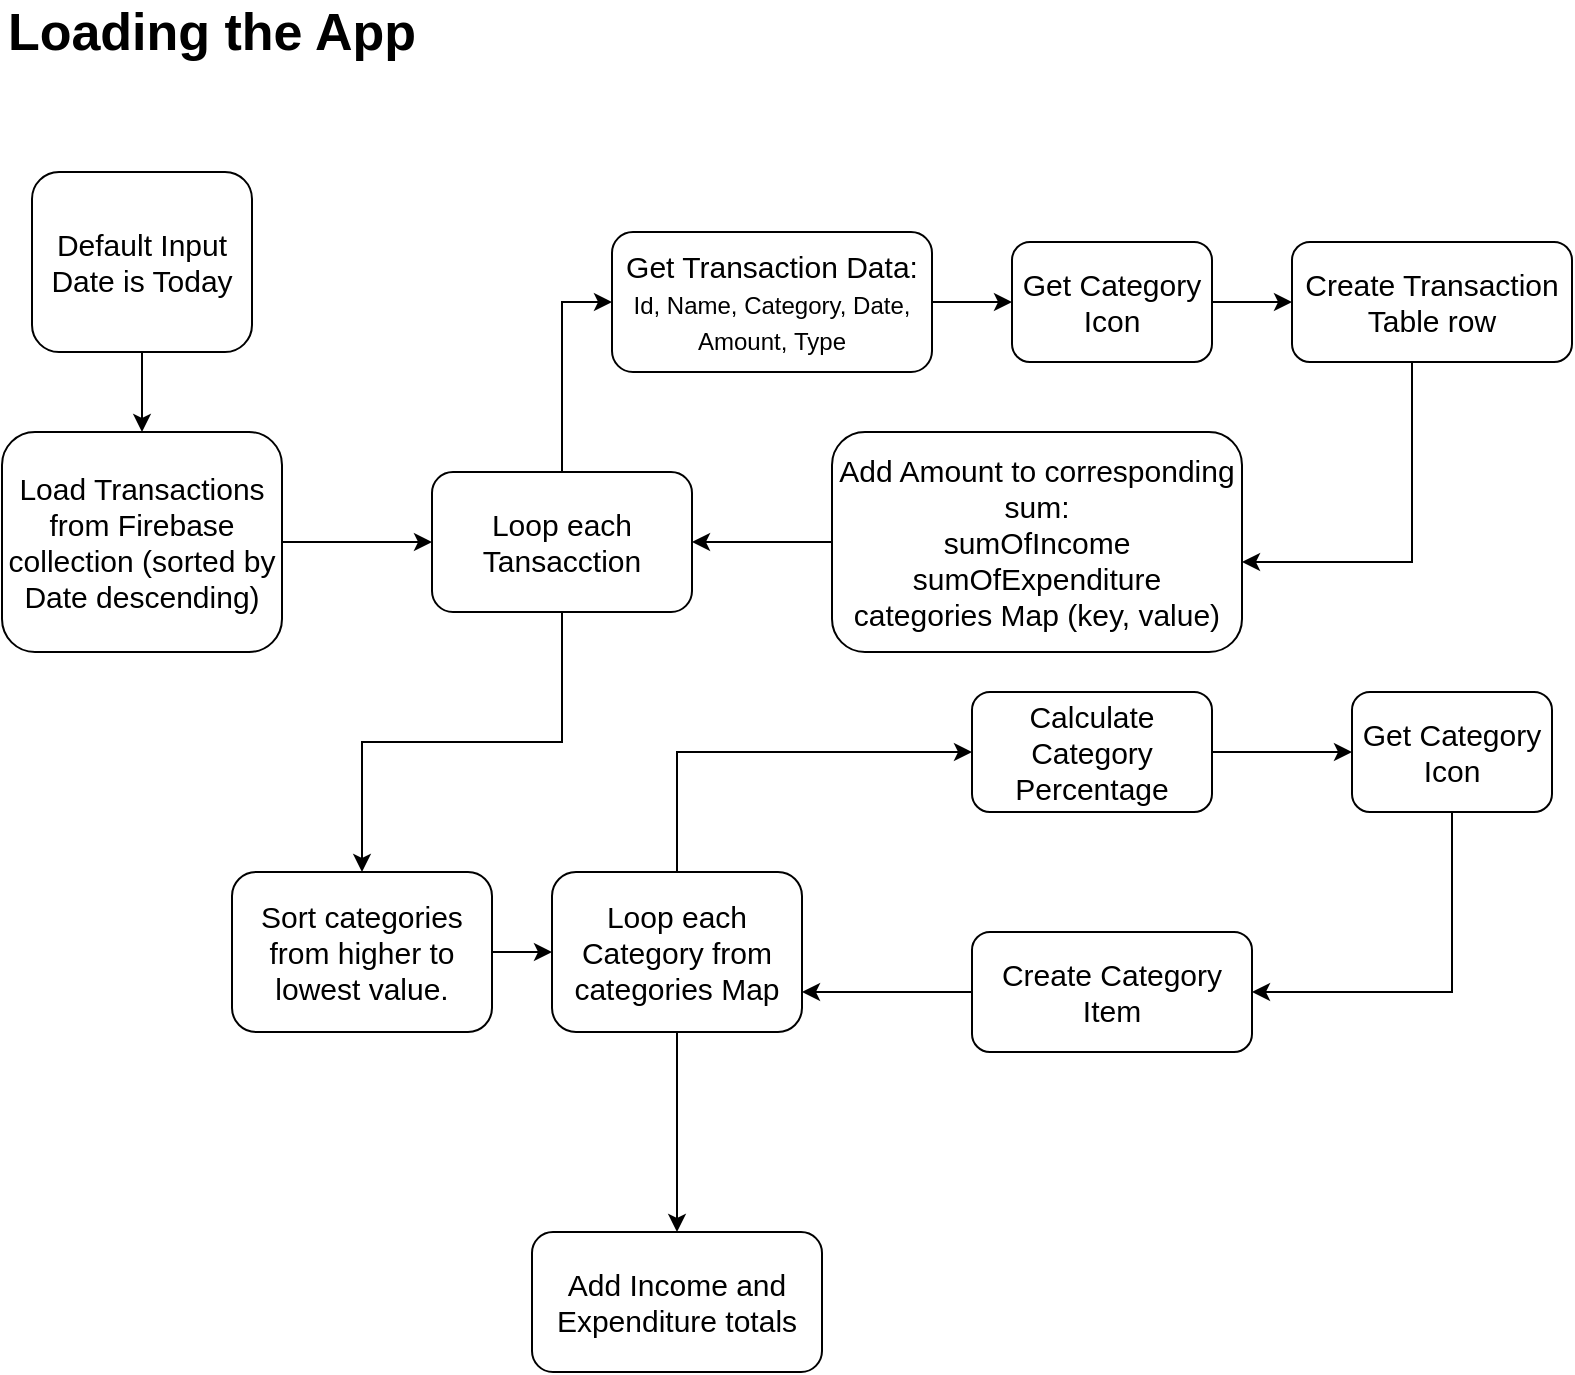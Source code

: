 <mxfile version="14.2.9" type="github"><diagram id="49yf4LfgyrDuGLiYq-_j" name="Page-1"><mxGraphModel dx="1115" dy="758" grid="1" gridSize="10" guides="1" tooltips="1" connect="1" arrows="1" fold="1" page="1" pageScale="1" pageWidth="850" pageHeight="1100" math="0" shadow="0"><root><mxCell id="0"/><mxCell id="1" parent="0"/><mxCell id="9rWFZDdhuwPR63g3nfF2-1" value="Loading the App" style="text;html=1;strokeColor=none;fillColor=none;align=center;verticalAlign=middle;whiteSpace=wrap;rounded=0;fontSize=26;fontStyle=1" vertex="1" parent="1"><mxGeometry x="40" y="40" width="210" height="20" as="geometry"/></mxCell><mxCell id="9rWFZDdhuwPR63g3nfF2-6" value="" style="edgeStyle=orthogonalEdgeStyle;rounded=0;orthogonalLoop=1;jettySize=auto;html=1;fontSize=15;" edge="1" parent="1" source="9rWFZDdhuwPR63g3nfF2-2" target="9rWFZDdhuwPR63g3nfF2-4"><mxGeometry relative="1" as="geometry"/></mxCell><mxCell id="9rWFZDdhuwPR63g3nfF2-2" value="Load Transactions from Firebase collection (sorted by Date descending)" style="rounded=1;whiteSpace=wrap;html=1;fontSize=15;" vertex="1" parent="1"><mxGeometry x="40" y="250" width="140" height="110" as="geometry"/></mxCell><mxCell id="9rWFZDdhuwPR63g3nfF2-7" style="edgeStyle=orthogonalEdgeStyle;rounded=0;orthogonalLoop=1;jettySize=auto;html=1;exitX=0.5;exitY=0;exitDx=0;exitDy=0;entryX=0;entryY=0.5;entryDx=0;entryDy=0;fontSize=15;" edge="1" parent="1" source="9rWFZDdhuwPR63g3nfF2-4" target="9rWFZDdhuwPR63g3nfF2-5"><mxGeometry relative="1" as="geometry"/></mxCell><mxCell id="9rWFZDdhuwPR63g3nfF2-22" value="" style="edgeStyle=orthogonalEdgeStyle;rounded=0;orthogonalLoop=1;jettySize=auto;html=1;fontSize=15;" edge="1" parent="1" source="9rWFZDdhuwPR63g3nfF2-4" target="9rWFZDdhuwPR63g3nfF2-19"><mxGeometry relative="1" as="geometry"/></mxCell><mxCell id="9rWFZDdhuwPR63g3nfF2-4" value="Loop each Tansacction" style="rounded=1;whiteSpace=wrap;html=1;fontSize=15;" vertex="1" parent="1"><mxGeometry x="255" y="270" width="130" height="70" as="geometry"/></mxCell><mxCell id="9rWFZDdhuwPR63g3nfF2-9" value="" style="edgeStyle=orthogonalEdgeStyle;rounded=0;orthogonalLoop=1;jettySize=auto;html=1;fontSize=15;" edge="1" parent="1" source="9rWFZDdhuwPR63g3nfF2-5" target="9rWFZDdhuwPR63g3nfF2-8"><mxGeometry relative="1" as="geometry"/></mxCell><mxCell id="9rWFZDdhuwPR63g3nfF2-5" value="Get Transaction Data:&lt;br&gt;&lt;font style=&quot;font-size: 12px&quot;&gt;Id,&amp;nbsp;Name,&amp;nbsp;Category,&amp;nbsp;Date,&lt;br&gt;Amount,&amp;nbsp;Type&lt;/font&gt;&lt;br&gt;" style="rounded=1;whiteSpace=wrap;html=1;fontSize=15;" vertex="1" parent="1"><mxGeometry x="345" y="150" width="160" height="70" as="geometry"/></mxCell><mxCell id="9rWFZDdhuwPR63g3nfF2-11" value="" style="edgeStyle=orthogonalEdgeStyle;rounded=0;orthogonalLoop=1;jettySize=auto;html=1;fontSize=15;" edge="1" parent="1" source="9rWFZDdhuwPR63g3nfF2-8" target="9rWFZDdhuwPR63g3nfF2-10"><mxGeometry relative="1" as="geometry"/></mxCell><mxCell id="9rWFZDdhuwPR63g3nfF2-8" value="Get Category&lt;br&gt;Icon" style="rounded=1;whiteSpace=wrap;html=1;fontSize=15;" vertex="1" parent="1"><mxGeometry x="545" y="155" width="100" height="60" as="geometry"/></mxCell><mxCell id="9rWFZDdhuwPR63g3nfF2-13" value="" style="edgeStyle=orthogonalEdgeStyle;rounded=0;orthogonalLoop=1;jettySize=auto;html=1;fontSize=15;" edge="1" parent="1" source="9rWFZDdhuwPR63g3nfF2-10" target="9rWFZDdhuwPR63g3nfF2-12"><mxGeometry relative="1" as="geometry"><Array as="points"><mxPoint x="745" y="315"/></Array></mxGeometry></mxCell><mxCell id="9rWFZDdhuwPR63g3nfF2-10" value="Create Transaction Table row" style="rounded=1;whiteSpace=wrap;html=1;fontSize=15;" vertex="1" parent="1"><mxGeometry x="685" y="155" width="140" height="60" as="geometry"/></mxCell><mxCell id="9rWFZDdhuwPR63g3nfF2-14" style="edgeStyle=orthogonalEdgeStyle;rounded=0;orthogonalLoop=1;jettySize=auto;html=1;fontSize=15;" edge="1" parent="1" source="9rWFZDdhuwPR63g3nfF2-12" target="9rWFZDdhuwPR63g3nfF2-4"><mxGeometry relative="1" as="geometry"/></mxCell><mxCell id="9rWFZDdhuwPR63g3nfF2-12" value="Add Amount to corresponding sum:&lt;br&gt;sumOfIncome&lt;br&gt;sumOfExpenditure&lt;br&gt;categories Map (key, value)" style="rounded=1;whiteSpace=wrap;html=1;fontSize=15;" vertex="1" parent="1"><mxGeometry x="455" y="250" width="205" height="110" as="geometry"/></mxCell><mxCell id="9rWFZDdhuwPR63g3nfF2-24" style="edgeStyle=orthogonalEdgeStyle;rounded=0;orthogonalLoop=1;jettySize=auto;html=1;exitX=0.5;exitY=0;exitDx=0;exitDy=0;entryX=0;entryY=0.5;entryDx=0;entryDy=0;fontSize=15;" edge="1" parent="1" source="9rWFZDdhuwPR63g3nfF2-15" target="9rWFZDdhuwPR63g3nfF2-21"><mxGeometry relative="1" as="geometry"><mxPoint x="525" y="450" as="targetPoint"/></mxGeometry></mxCell><mxCell id="9rWFZDdhuwPR63g3nfF2-26" value="" style="edgeStyle=orthogonalEdgeStyle;rounded=0;orthogonalLoop=1;jettySize=auto;html=1;fontSize=15;entryX=0.5;entryY=0;entryDx=0;entryDy=0;" edge="1" parent="1" source="9rWFZDdhuwPR63g3nfF2-15" target="9rWFZDdhuwPR63g3nfF2-17"><mxGeometry relative="1" as="geometry"><mxPoint x="377.5" y="640" as="targetPoint"/></mxGeometry></mxCell><mxCell id="9rWFZDdhuwPR63g3nfF2-15" value="Loop each Category from categories Map" style="rounded=1;whiteSpace=wrap;html=1;fontSize=15;" vertex="1" parent="1"><mxGeometry x="315" y="470" width="125" height="80" as="geometry"/></mxCell><mxCell id="9rWFZDdhuwPR63g3nfF2-17" value="Add Income and Expenditure totals" style="rounded=1;whiteSpace=wrap;html=1;fontSize=15;" vertex="1" parent="1"><mxGeometry x="305" y="650" width="145" height="70" as="geometry"/></mxCell><mxCell id="9rWFZDdhuwPR63g3nfF2-23" value="" style="edgeStyle=orthogonalEdgeStyle;rounded=0;orthogonalLoop=1;jettySize=auto;html=1;fontSize=15;" edge="1" parent="1" source="9rWFZDdhuwPR63g3nfF2-19" target="9rWFZDdhuwPR63g3nfF2-15"><mxGeometry relative="1" as="geometry"/></mxCell><mxCell id="9rWFZDdhuwPR63g3nfF2-19" value="Sort categories from higher to lowest value." style="rounded=1;whiteSpace=wrap;html=1;fontSize=15;" vertex="1" parent="1"><mxGeometry x="155" y="470" width="130" height="80" as="geometry"/></mxCell><mxCell id="9rWFZDdhuwPR63g3nfF2-27" style="edgeStyle=orthogonalEdgeStyle;rounded=0;orthogonalLoop=1;jettySize=auto;html=1;entryX=0;entryY=0.5;entryDx=0;entryDy=0;fontSize=15;" edge="1" parent="1" source="9rWFZDdhuwPR63g3nfF2-21" target="9rWFZDdhuwPR63g3nfF2-25"><mxGeometry relative="1" as="geometry"><mxPoint x="645" y="450" as="sourcePoint"/><mxPoint x="715" y="450" as="targetPoint"/></mxGeometry></mxCell><mxCell id="9rWFZDdhuwPR63g3nfF2-21" value="Calculate Category Percentage" style="rounded=1;whiteSpace=wrap;html=1;fontSize=15;" vertex="1" parent="1"><mxGeometry x="525" y="380" width="120" height="60" as="geometry"/></mxCell><mxCell id="9rWFZDdhuwPR63g3nfF2-29" style="edgeStyle=orthogonalEdgeStyle;rounded=0;orthogonalLoop=1;jettySize=auto;html=1;exitX=0.5;exitY=1;exitDx=0;exitDy=0;entryX=1;entryY=0.5;entryDx=0;entryDy=0;fontSize=15;" edge="1" parent="1" source="9rWFZDdhuwPR63g3nfF2-25" target="9rWFZDdhuwPR63g3nfF2-28"><mxGeometry relative="1" as="geometry"><mxPoint x="765" y="480" as="sourcePoint"/></mxGeometry></mxCell><mxCell id="9rWFZDdhuwPR63g3nfF2-25" value="Get Category&lt;br&gt;Icon" style="rounded=1;whiteSpace=wrap;html=1;fontSize=15;" vertex="1" parent="1"><mxGeometry x="715" y="380" width="100" height="60" as="geometry"/></mxCell><mxCell id="9rWFZDdhuwPR63g3nfF2-30" style="edgeStyle=orthogonalEdgeStyle;rounded=0;orthogonalLoop=1;jettySize=auto;html=1;exitX=0;exitY=0.5;exitDx=0;exitDy=0;fontSize=15;entryX=1;entryY=0.75;entryDx=0;entryDy=0;" edge="1" parent="1" source="9rWFZDdhuwPR63g3nfF2-28" target="9rWFZDdhuwPR63g3nfF2-15"><mxGeometry relative="1" as="geometry"/></mxCell><mxCell id="9rWFZDdhuwPR63g3nfF2-28" value="Create Category Item" style="rounded=1;whiteSpace=wrap;html=1;fontSize=15;" vertex="1" parent="1"><mxGeometry x="525" y="500" width="140" height="60" as="geometry"/></mxCell><mxCell id="9rWFZDdhuwPR63g3nfF2-33" value="" style="edgeStyle=orthogonalEdgeStyle;rounded=0;orthogonalLoop=1;jettySize=auto;html=1;fontSize=26;" edge="1" parent="1" source="9rWFZDdhuwPR63g3nfF2-32" target="9rWFZDdhuwPR63g3nfF2-2"><mxGeometry relative="1" as="geometry"/></mxCell><mxCell id="9rWFZDdhuwPR63g3nfF2-32" value="Default Input Date is Today" style="rounded=1;whiteSpace=wrap;html=1;fontSize=15;" vertex="1" parent="1"><mxGeometry x="55" y="120" width="110" height="90" as="geometry"/></mxCell></root></mxGraphModel></diagram></mxfile>